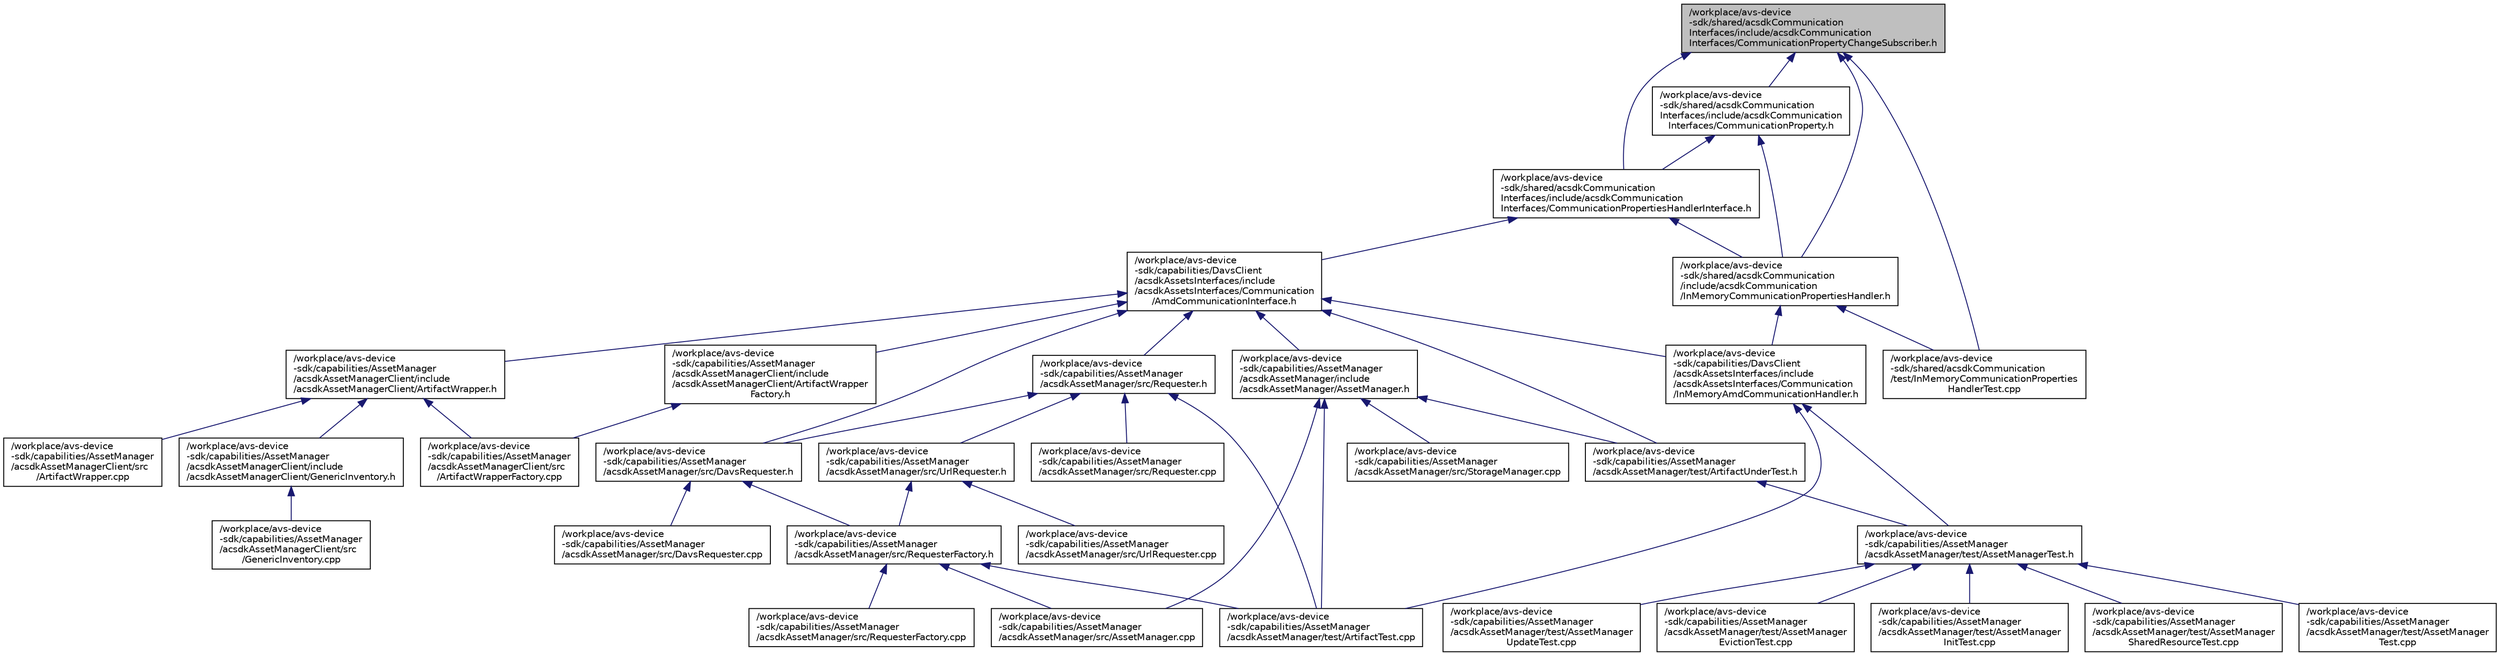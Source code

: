 digraph "/workplace/avs-device-sdk/shared/acsdkCommunicationInterfaces/include/acsdkCommunicationInterfaces/CommunicationPropertyChangeSubscriber.h"
{
 // LATEX_PDF_SIZE
  edge [fontname="Helvetica",fontsize="10",labelfontname="Helvetica",labelfontsize="10"];
  node [fontname="Helvetica",fontsize="10",shape=record];
  Node1 [label="/workplace/avs-device\l-sdk/shared/acsdkCommunication\lInterfaces/include/acsdkCommunication\lInterfaces/CommunicationPropertyChangeSubscriber.h",height=0.2,width=0.4,color="black", fillcolor="grey75", style="filled", fontcolor="black",tooltip=" "];
  Node1 -> Node2 [dir="back",color="midnightblue",fontsize="10",style="solid",fontname="Helvetica"];
  Node2 [label="/workplace/avs-device\l-sdk/shared/acsdkCommunication\l/include/acsdkCommunication\l/InMemoryCommunicationPropertiesHandler.h",height=0.2,width=0.4,color="black", fillcolor="white", style="filled",URL="$_in_memory_communication_properties_handler_8h.html",tooltip=" "];
  Node2 -> Node3 [dir="back",color="midnightblue",fontsize="10",style="solid",fontname="Helvetica"];
  Node3 [label="/workplace/avs-device\l-sdk/capabilities/DavsClient\l/acsdkAssetsInterfaces/include\l/acsdkAssetsInterfaces/Communication\l/InMemoryAmdCommunicationHandler.h",height=0.2,width=0.4,color="black", fillcolor="white", style="filled",URL="$_in_memory_amd_communication_handler_8h.html",tooltip=" "];
  Node3 -> Node4 [dir="back",color="midnightblue",fontsize="10",style="solid",fontname="Helvetica"];
  Node4 [label="/workplace/avs-device\l-sdk/capabilities/AssetManager\l/acsdkAssetManager/test/ArtifactTest.cpp",height=0.2,width=0.4,color="black", fillcolor="white", style="filled",URL="$_artifact_test_8cpp.html",tooltip=" "];
  Node3 -> Node5 [dir="back",color="midnightblue",fontsize="10",style="solid",fontname="Helvetica"];
  Node5 [label="/workplace/avs-device\l-sdk/capabilities/AssetManager\l/acsdkAssetManager/test/AssetManagerTest.h",height=0.2,width=0.4,color="black", fillcolor="white", style="filled",URL="$_asset_manager_test_8h.html",tooltip=" "];
  Node5 -> Node6 [dir="back",color="midnightblue",fontsize="10",style="solid",fontname="Helvetica"];
  Node6 [label="/workplace/avs-device\l-sdk/capabilities/AssetManager\l/acsdkAssetManager/test/AssetManager\lEvictionTest.cpp",height=0.2,width=0.4,color="black", fillcolor="white", style="filled",URL="$_asset_manager_eviction_test_8cpp.html",tooltip=" "];
  Node5 -> Node7 [dir="back",color="midnightblue",fontsize="10",style="solid",fontname="Helvetica"];
  Node7 [label="/workplace/avs-device\l-sdk/capabilities/AssetManager\l/acsdkAssetManager/test/AssetManager\lInitTest.cpp",height=0.2,width=0.4,color="black", fillcolor="white", style="filled",URL="$_asset_manager_init_test_8cpp.html",tooltip=" "];
  Node5 -> Node8 [dir="back",color="midnightblue",fontsize="10",style="solid",fontname="Helvetica"];
  Node8 [label="/workplace/avs-device\l-sdk/capabilities/AssetManager\l/acsdkAssetManager/test/AssetManager\lSharedResourceTest.cpp",height=0.2,width=0.4,color="black", fillcolor="white", style="filled",URL="$_asset_manager_shared_resource_test_8cpp.html",tooltip=" "];
  Node5 -> Node9 [dir="back",color="midnightblue",fontsize="10",style="solid",fontname="Helvetica"];
  Node9 [label="/workplace/avs-device\l-sdk/capabilities/AssetManager\l/acsdkAssetManager/test/AssetManager\lTest.cpp",height=0.2,width=0.4,color="black", fillcolor="white", style="filled",URL="$_asset_manager_test_8cpp.html",tooltip=" "];
  Node5 -> Node10 [dir="back",color="midnightblue",fontsize="10",style="solid",fontname="Helvetica"];
  Node10 [label="/workplace/avs-device\l-sdk/capabilities/AssetManager\l/acsdkAssetManager/test/AssetManager\lUpdateTest.cpp",height=0.2,width=0.4,color="black", fillcolor="white", style="filled",URL="$_asset_manager_update_test_8cpp.html",tooltip=" "];
  Node2 -> Node11 [dir="back",color="midnightblue",fontsize="10",style="solid",fontname="Helvetica"];
  Node11 [label="/workplace/avs-device\l-sdk/shared/acsdkCommunication\l/test/InMemoryCommunicationProperties\lHandlerTest.cpp",height=0.2,width=0.4,color="black", fillcolor="white", style="filled",URL="$_in_memory_communication_properties_handler_test_8cpp.html",tooltip=" "];
  Node1 -> Node11 [dir="back",color="midnightblue",fontsize="10",style="solid",fontname="Helvetica"];
  Node1 -> Node12 [dir="back",color="midnightblue",fontsize="10",style="solid",fontname="Helvetica"];
  Node12 [label="/workplace/avs-device\l-sdk/shared/acsdkCommunication\lInterfaces/include/acsdkCommunication\lInterfaces/CommunicationProperty.h",height=0.2,width=0.4,color="black", fillcolor="white", style="filled",URL="$_communication_property_8h.html",tooltip=" "];
  Node12 -> Node2 [dir="back",color="midnightblue",fontsize="10",style="solid",fontname="Helvetica"];
  Node12 -> Node13 [dir="back",color="midnightblue",fontsize="10",style="solid",fontname="Helvetica"];
  Node13 [label="/workplace/avs-device\l-sdk/shared/acsdkCommunication\lInterfaces/include/acsdkCommunication\lInterfaces/CommunicationPropertiesHandlerInterface.h",height=0.2,width=0.4,color="black", fillcolor="white", style="filled",URL="$_communication_properties_handler_interface_8h.html",tooltip=" "];
  Node13 -> Node14 [dir="back",color="midnightblue",fontsize="10",style="solid",fontname="Helvetica"];
  Node14 [label="/workplace/avs-device\l-sdk/capabilities/DavsClient\l/acsdkAssetsInterfaces/include\l/acsdkAssetsInterfaces/Communication\l/AmdCommunicationInterface.h",height=0.2,width=0.4,color="black", fillcolor="white", style="filled",URL="$_amd_communication_interface_8h.html",tooltip=" "];
  Node14 -> Node15 [dir="back",color="midnightblue",fontsize="10",style="solid",fontname="Helvetica"];
  Node15 [label="/workplace/avs-device\l-sdk/capabilities/AssetManager\l/acsdkAssetManager/include\l/acsdkAssetManager/AssetManager.h",height=0.2,width=0.4,color="black", fillcolor="white", style="filled",URL="$_asset_manager_8h.html",tooltip=" "];
  Node15 -> Node16 [dir="back",color="midnightblue",fontsize="10",style="solid",fontname="Helvetica"];
  Node16 [label="/workplace/avs-device\l-sdk/capabilities/AssetManager\l/acsdkAssetManager/src/AssetManager.cpp",height=0.2,width=0.4,color="black", fillcolor="white", style="filled",URL="$_asset_manager_8cpp.html",tooltip=" "];
  Node15 -> Node17 [dir="back",color="midnightblue",fontsize="10",style="solid",fontname="Helvetica"];
  Node17 [label="/workplace/avs-device\l-sdk/capabilities/AssetManager\l/acsdkAssetManager/src/StorageManager.cpp",height=0.2,width=0.4,color="black", fillcolor="white", style="filled",URL="$_storage_manager_8cpp.html",tooltip=" "];
  Node15 -> Node4 [dir="back",color="midnightblue",fontsize="10",style="solid",fontname="Helvetica"];
  Node15 -> Node18 [dir="back",color="midnightblue",fontsize="10",style="solid",fontname="Helvetica"];
  Node18 [label="/workplace/avs-device\l-sdk/capabilities/AssetManager\l/acsdkAssetManager/test/ArtifactUnderTest.h",height=0.2,width=0.4,color="black", fillcolor="white", style="filled",URL="$_artifact_under_test_8h.html",tooltip=" "];
  Node18 -> Node5 [dir="back",color="midnightblue",fontsize="10",style="solid",fontname="Helvetica"];
  Node14 -> Node19 [dir="back",color="midnightblue",fontsize="10",style="solid",fontname="Helvetica"];
  Node19 [label="/workplace/avs-device\l-sdk/capabilities/AssetManager\l/acsdkAssetManager/src/Requester.h",height=0.2,width=0.4,color="black", fillcolor="white", style="filled",URL="$capabilities_2_asset_manager_2acsdk_asset_manager_2src_2_requester_8h.html",tooltip=" "];
  Node19 -> Node20 [dir="back",color="midnightblue",fontsize="10",style="solid",fontname="Helvetica"];
  Node20 [label="/workplace/avs-device\l-sdk/capabilities/AssetManager\l/acsdkAssetManager/src/DavsRequester.h",height=0.2,width=0.4,color="black", fillcolor="white", style="filled",URL="$_davs_requester_8h.html",tooltip=" "];
  Node20 -> Node21 [dir="back",color="midnightblue",fontsize="10",style="solid",fontname="Helvetica"];
  Node21 [label="/workplace/avs-device\l-sdk/capabilities/AssetManager\l/acsdkAssetManager/src/RequesterFactory.h",height=0.2,width=0.4,color="black", fillcolor="white", style="filled",URL="$_requester_factory_8h.html",tooltip=" "];
  Node21 -> Node16 [dir="back",color="midnightblue",fontsize="10",style="solid",fontname="Helvetica"];
  Node21 -> Node22 [dir="back",color="midnightblue",fontsize="10",style="solid",fontname="Helvetica"];
  Node22 [label="/workplace/avs-device\l-sdk/capabilities/AssetManager\l/acsdkAssetManager/src/RequesterFactory.cpp",height=0.2,width=0.4,color="black", fillcolor="white", style="filled",URL="$_requester_factory_8cpp.html",tooltip=" "];
  Node21 -> Node4 [dir="back",color="midnightblue",fontsize="10",style="solid",fontname="Helvetica"];
  Node20 -> Node23 [dir="back",color="midnightblue",fontsize="10",style="solid",fontname="Helvetica"];
  Node23 [label="/workplace/avs-device\l-sdk/capabilities/AssetManager\l/acsdkAssetManager/src/DavsRequester.cpp",height=0.2,width=0.4,color="black", fillcolor="white", style="filled",URL="$_davs_requester_8cpp.html",tooltip=" "];
  Node19 -> Node24 [dir="back",color="midnightblue",fontsize="10",style="solid",fontname="Helvetica"];
  Node24 [label="/workplace/avs-device\l-sdk/capabilities/AssetManager\l/acsdkAssetManager/src/UrlRequester.h",height=0.2,width=0.4,color="black", fillcolor="white", style="filled",URL="$_url_requester_8h.html",tooltip=" "];
  Node24 -> Node21 [dir="back",color="midnightblue",fontsize="10",style="solid",fontname="Helvetica"];
  Node24 -> Node25 [dir="back",color="midnightblue",fontsize="10",style="solid",fontname="Helvetica"];
  Node25 [label="/workplace/avs-device\l-sdk/capabilities/AssetManager\l/acsdkAssetManager/src/UrlRequester.cpp",height=0.2,width=0.4,color="black", fillcolor="white", style="filled",URL="$_url_requester_8cpp.html",tooltip=" "];
  Node19 -> Node26 [dir="back",color="midnightblue",fontsize="10",style="solid",fontname="Helvetica"];
  Node26 [label="/workplace/avs-device\l-sdk/capabilities/AssetManager\l/acsdkAssetManager/src/Requester.cpp",height=0.2,width=0.4,color="black", fillcolor="white", style="filled",URL="$_requester_8cpp.html",tooltip=" "];
  Node19 -> Node4 [dir="back",color="midnightblue",fontsize="10",style="solid",fontname="Helvetica"];
  Node14 -> Node20 [dir="back",color="midnightblue",fontsize="10",style="solid",fontname="Helvetica"];
  Node14 -> Node18 [dir="back",color="midnightblue",fontsize="10",style="solid",fontname="Helvetica"];
  Node14 -> Node27 [dir="back",color="midnightblue",fontsize="10",style="solid",fontname="Helvetica"];
  Node27 [label="/workplace/avs-device\l-sdk/capabilities/AssetManager\l/acsdkAssetManagerClient/include\l/acsdkAssetManagerClient/ArtifactWrapper.h",height=0.2,width=0.4,color="black", fillcolor="white", style="filled",URL="$_artifact_wrapper_8h.html",tooltip=" "];
  Node27 -> Node28 [dir="back",color="midnightblue",fontsize="10",style="solid",fontname="Helvetica"];
  Node28 [label="/workplace/avs-device\l-sdk/capabilities/AssetManager\l/acsdkAssetManagerClient/include\l/acsdkAssetManagerClient/GenericInventory.h",height=0.2,width=0.4,color="black", fillcolor="white", style="filled",URL="$_generic_inventory_8h.html",tooltip=" "];
  Node28 -> Node29 [dir="back",color="midnightblue",fontsize="10",style="solid",fontname="Helvetica"];
  Node29 [label="/workplace/avs-device\l-sdk/capabilities/AssetManager\l/acsdkAssetManagerClient/src\l/GenericInventory.cpp",height=0.2,width=0.4,color="black", fillcolor="white", style="filled",URL="$_generic_inventory_8cpp.html",tooltip=" "];
  Node27 -> Node30 [dir="back",color="midnightblue",fontsize="10",style="solid",fontname="Helvetica"];
  Node30 [label="/workplace/avs-device\l-sdk/capabilities/AssetManager\l/acsdkAssetManagerClient/src\l/ArtifactWrapper.cpp",height=0.2,width=0.4,color="black", fillcolor="white", style="filled",URL="$_artifact_wrapper_8cpp.html",tooltip=" "];
  Node27 -> Node31 [dir="back",color="midnightblue",fontsize="10",style="solid",fontname="Helvetica"];
  Node31 [label="/workplace/avs-device\l-sdk/capabilities/AssetManager\l/acsdkAssetManagerClient/src\l/ArtifactWrapperFactory.cpp",height=0.2,width=0.4,color="black", fillcolor="white", style="filled",URL="$_artifact_wrapper_factory_8cpp.html",tooltip=" "];
  Node14 -> Node32 [dir="back",color="midnightblue",fontsize="10",style="solid",fontname="Helvetica"];
  Node32 [label="/workplace/avs-device\l-sdk/capabilities/AssetManager\l/acsdkAssetManagerClient/include\l/acsdkAssetManagerClient/ArtifactWrapper\lFactory.h",height=0.2,width=0.4,color="black", fillcolor="white", style="filled",URL="$_artifact_wrapper_factory_8h.html",tooltip=" "];
  Node32 -> Node31 [dir="back",color="midnightblue",fontsize="10",style="solid",fontname="Helvetica"];
  Node14 -> Node3 [dir="back",color="midnightblue",fontsize="10",style="solid",fontname="Helvetica"];
  Node13 -> Node2 [dir="back",color="midnightblue",fontsize="10",style="solid",fontname="Helvetica"];
  Node1 -> Node13 [dir="back",color="midnightblue",fontsize="10",style="solid",fontname="Helvetica"];
}
